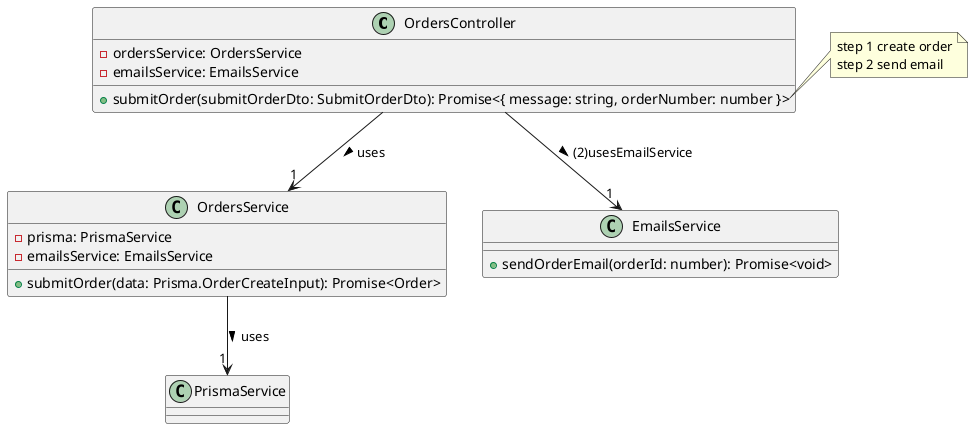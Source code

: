@startuml

class OrdersController {
  -ordersService: OrdersService
  -emailsService: EmailsService
  +submitOrder(submitOrderDto: SubmitOrderDto): Promise<{ message: string, orderNumber: number }>
}

note right of OrdersController::submitOrder
    step 1 create order
    step 2 send email
end note

class OrdersService {
  -prisma: PrismaService
  -emailsService: EmailsService
  +submitOrder(data: Prisma.OrderCreateInput): Promise<Order>
}


class EmailsService {
  +sendOrderEmail(orderId: number): Promise<void>
}

OrdersController --> "1" OrdersService : uses >
OrdersController --> "1" EmailsService : (2)usesEmailService >
OrdersService --> "1" PrismaService : uses >

@enduml
